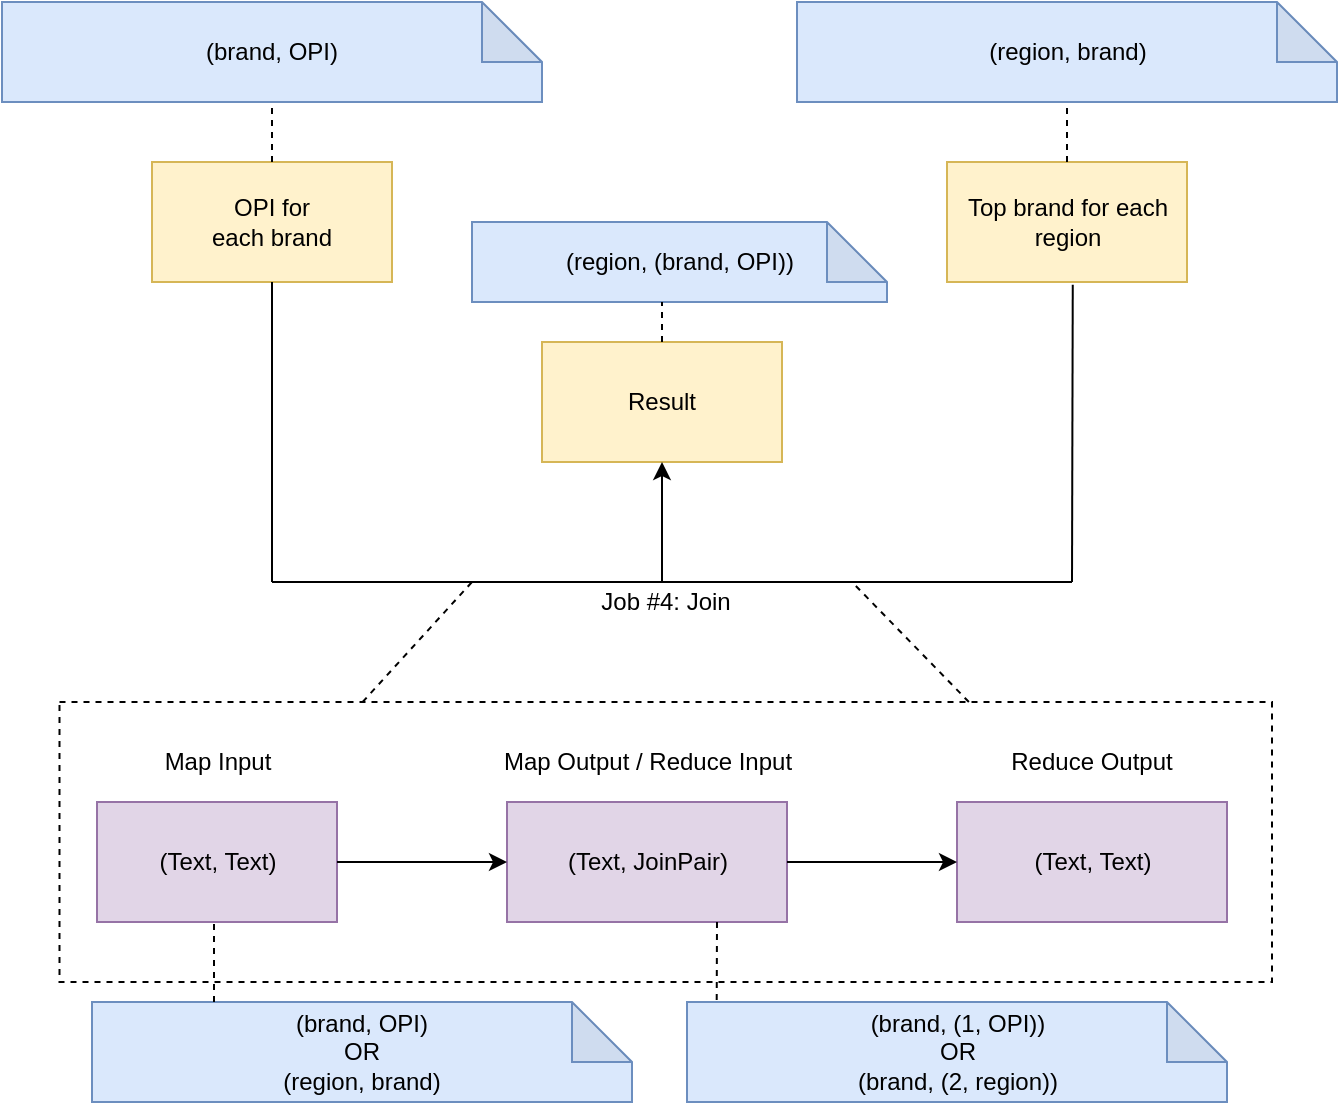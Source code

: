 <mxfile version="13.0.1" type="device"><diagram id="2D3mWReUGT6MnTmb8Twi" name="Page-1"><mxGraphModel dx="1002" dy="582" grid="1" gridSize="10" guides="1" tooltips="1" connect="1" arrows="1" fold="1" page="1" pageScale="1" pageWidth="827" pageHeight="1169" math="0" shadow="0"><root><mxCell id="0"/><mxCell id="1" parent="0"/><mxCell id="ZTpEHiCkD4bFt6MieXid-1" value="OPI for&lt;br&gt;each brand" style="rounded=0;whiteSpace=wrap;html=1;fillColor=#fff2cc;strokeColor=#d6b656;" parent="1" vertex="1"><mxGeometry x="120" y="130" width="120" height="60" as="geometry"/></mxCell><mxCell id="ZTpEHiCkD4bFt6MieXid-2" value="Result" style="rounded=0;whiteSpace=wrap;html=1;fillColor=#fff2cc;strokeColor=#d6b656;" parent="1" vertex="1"><mxGeometry x="315" y="220" width="120" height="60" as="geometry"/></mxCell><mxCell id="ZTpEHiCkD4bFt6MieXid-5" value="(region, brand)" style="shape=note;whiteSpace=wrap;html=1;backgroundOutline=1;darkOpacity=0.05;fillColor=#dae8fc;strokeColor=#6c8ebf;" parent="1" vertex="1"><mxGeometry x="442.5" y="50" width="270" height="50" as="geometry"/></mxCell><mxCell id="ZTpEHiCkD4bFt6MieXid-9" value="(Text, Text)" style="rounded=0;whiteSpace=wrap;html=1;fillColor=#e1d5e7;strokeColor=#9673a6;" parent="1" vertex="1"><mxGeometry x="92.5" y="450" width="120" height="60" as="geometry"/></mxCell><mxCell id="ZTpEHiCkD4bFt6MieXid-10" value="(Text, JoinPair)" style="rounded=0;whiteSpace=wrap;html=1;fillColor=#e1d5e7;strokeColor=#9673a6;" parent="1" vertex="1"><mxGeometry x="297.5" y="450" width="140" height="60" as="geometry"/></mxCell><mxCell id="ZTpEHiCkD4bFt6MieXid-11" value="(Text, Text)" style="rounded=0;whiteSpace=wrap;html=1;fillColor=#e1d5e7;strokeColor=#9673a6;" parent="1" vertex="1"><mxGeometry x="522.5" y="450" width="135" height="60" as="geometry"/></mxCell><mxCell id="ZTpEHiCkD4bFt6MieXid-12" value="Map Input" style="text;html=1;strokeColor=none;fillColor=none;align=center;verticalAlign=middle;whiteSpace=wrap;rounded=0;" parent="1" vertex="1"><mxGeometry x="117.5" y="420" width="70" height="20" as="geometry"/></mxCell><mxCell id="ZTpEHiCkD4bFt6MieXid-13" value="Map Output / Reduce Input" style="text;html=1;strokeColor=none;fillColor=none;align=center;verticalAlign=middle;whiteSpace=wrap;rounded=0;" parent="1" vertex="1"><mxGeometry x="292.5" y="420" width="150" height="20" as="geometry"/></mxCell><mxCell id="ZTpEHiCkD4bFt6MieXid-14" value="Reduce Output" style="text;html=1;strokeColor=none;fillColor=none;align=center;verticalAlign=middle;whiteSpace=wrap;rounded=0;" parent="1" vertex="1"><mxGeometry x="545" y="420" width="90" height="20" as="geometry"/></mxCell><mxCell id="ZTpEHiCkD4bFt6MieXid-15" value="" style="endArrow=classic;html=1;exitX=1;exitY=0.5;exitDx=0;exitDy=0;entryX=0;entryY=0.5;entryDx=0;entryDy=0;" parent="1" source="ZTpEHiCkD4bFt6MieXid-9" target="ZTpEHiCkD4bFt6MieXid-10" edge="1"><mxGeometry width="50" height="50" relative="1" as="geometry"><mxPoint x="187.5" y="610" as="sourcePoint"/><mxPoint x="237.5" y="560" as="targetPoint"/></mxGeometry></mxCell><mxCell id="ZTpEHiCkD4bFt6MieXid-16" value="" style="endArrow=classic;html=1;exitX=1;exitY=0.5;exitDx=0;exitDy=0;entryX=0;entryY=0.5;entryDx=0;entryDy=0;" parent="1" source="ZTpEHiCkD4bFt6MieXid-10" target="ZTpEHiCkD4bFt6MieXid-11" edge="1"><mxGeometry width="50" height="50" relative="1" as="geometry"><mxPoint x="457.5" y="590" as="sourcePoint"/><mxPoint x="507.5" y="540" as="targetPoint"/></mxGeometry></mxCell><mxCell id="3K3LBtcUlX6fPkXOwAz3-1" value="(brand, OPI)" style="shape=note;whiteSpace=wrap;html=1;backgroundOutline=1;darkOpacity=0.05;fillColor=#dae8fc;strokeColor=#6c8ebf;" parent="1" vertex="1"><mxGeometry x="45" y="50" width="270" height="50" as="geometry"/></mxCell><mxCell id="U8uo-qNs-d60qCdLvui4-1" value="Top brand for each region" style="rounded=0;whiteSpace=wrap;html=1;fillColor=#fff2cc;strokeColor=#d6b656;" parent="1" vertex="1"><mxGeometry x="517.5" y="130" width="120" height="60" as="geometry"/></mxCell><mxCell id="U8uo-qNs-d60qCdLvui4-3" value="" style="endArrow=none;html=1;" parent="1" edge="1"><mxGeometry width="50" height="50" relative="1" as="geometry"><mxPoint x="180" y="340" as="sourcePoint"/><mxPoint x="580" y="340" as="targetPoint"/></mxGeometry></mxCell><mxCell id="U8uo-qNs-d60qCdLvui4-4" value="" style="endArrow=classic;html=1;entryX=0.5;entryY=1;entryDx=0;entryDy=0;" parent="1" target="ZTpEHiCkD4bFt6MieXid-2" edge="1"><mxGeometry width="50" height="50" relative="1" as="geometry"><mxPoint x="375" y="340" as="sourcePoint"/><mxPoint x="280" y="260" as="targetPoint"/></mxGeometry></mxCell><mxCell id="U8uo-qNs-d60qCdLvui4-5" value="" style="endArrow=none;html=1;entryX=0.5;entryY=1;entryDx=0;entryDy=0;" parent="1" target="ZTpEHiCkD4bFt6MieXid-1" edge="1"><mxGeometry width="50" height="50" relative="1" as="geometry"><mxPoint x="180" y="340" as="sourcePoint"/><mxPoint x="210" y="230" as="targetPoint"/></mxGeometry></mxCell><mxCell id="U8uo-qNs-d60qCdLvui4-6" value="" style="endArrow=none;html=1;entryX=0.524;entryY=1.022;entryDx=0;entryDy=0;entryPerimeter=0;" parent="1" target="U8uo-qNs-d60qCdLvui4-1" edge="1"><mxGeometry width="50" height="50" relative="1" as="geometry"><mxPoint x="580" y="340" as="sourcePoint"/><mxPoint x="580" y="200" as="targetPoint"/></mxGeometry></mxCell><mxCell id="U8uo-qNs-d60qCdLvui4-7" value="" style="endArrow=none;dashed=1;html=1;exitX=0.5;exitY=0;exitDx=0;exitDy=0;entryX=0.5;entryY=1;entryDx=0;entryDy=0;entryPerimeter=0;" parent="1" source="ZTpEHiCkD4bFt6MieXid-1" target="3K3LBtcUlX6fPkXOwAz3-1" edge="1"><mxGeometry width="50" height="50" relative="1" as="geometry"><mxPoint x="250" y="190" as="sourcePoint"/><mxPoint x="300" y="140" as="targetPoint"/></mxGeometry></mxCell><mxCell id="U8uo-qNs-d60qCdLvui4-8" value="" style="endArrow=none;dashed=1;html=1;exitX=0.5;exitY=0;exitDx=0;exitDy=0;entryX=0.5;entryY=1;entryDx=0;entryDy=0;entryPerimeter=0;" parent="1" source="U8uo-qNs-d60qCdLvui4-1" target="ZTpEHiCkD4bFt6MieXid-5" edge="1"><mxGeometry width="50" height="50" relative="1" as="geometry"><mxPoint x="380" y="170" as="sourcePoint"/><mxPoint x="578" y="100" as="targetPoint"/></mxGeometry></mxCell><mxCell id="U8uo-qNs-d60qCdLvui4-9" value="(region, (brand, OPI))" style="shape=note;whiteSpace=wrap;html=1;backgroundOutline=1;darkOpacity=0.05;fillColor=#dae8fc;strokeColor=#6c8ebf;" parent="1" vertex="1"><mxGeometry x="280" y="160" width="207.5" height="40" as="geometry"/></mxCell><mxCell id="U8uo-qNs-d60qCdLvui4-10" value="" style="endArrow=none;dashed=1;html=1;exitX=0.5;exitY=0;exitDx=0;exitDy=0;" parent="1" source="ZTpEHiCkD4bFt6MieXid-2" edge="1"><mxGeometry width="50" height="50" relative="1" as="geometry"><mxPoint x="230" y="290" as="sourcePoint"/><mxPoint x="375" y="200" as="targetPoint"/></mxGeometry></mxCell><mxCell id="U8uo-qNs-d60qCdLvui4-12" value="" style="endArrow=none;dashed=1;html=1;exitX=0.25;exitY=0;exitDx=0;exitDy=0;" parent="1" edge="1"><mxGeometry width="50" height="50" relative="1" as="geometry"><mxPoint x="225.312" y="400" as="sourcePoint"/><mxPoint x="280" y="340" as="targetPoint"/></mxGeometry></mxCell><mxCell id="U8uo-qNs-d60qCdLvui4-13" value="" style="endArrow=none;dashed=1;html=1;exitX=0.75;exitY=0;exitDx=0;exitDy=0;" parent="1" edge="1"><mxGeometry width="50" height="50" relative="1" as="geometry"><mxPoint x="528.438" y="400" as="sourcePoint"/><mxPoint x="470" y="340" as="targetPoint"/></mxGeometry></mxCell><mxCell id="U8uo-qNs-d60qCdLvui4-14" value="Job #4: Join" style="text;html=1;strokeColor=none;fillColor=none;align=center;verticalAlign=middle;whiteSpace=wrap;rounded=0;dashed=1;" parent="1" vertex="1"><mxGeometry x="336.88" y="340" width="80" height="20" as="geometry"/></mxCell><mxCell id="PBh3_C1NSZxwepPljgTk-1" value="(brand, OPI)&lt;br&gt;OR&lt;br&gt;(region, brand)" style="shape=note;whiteSpace=wrap;html=1;backgroundOutline=1;darkOpacity=0.05;fillColor=#dae8fc;strokeColor=#6c8ebf;" vertex="1" parent="1"><mxGeometry x="90" y="550" width="270" height="50" as="geometry"/></mxCell><mxCell id="PBh3_C1NSZxwepPljgTk-2" value="(brand, (1, OPI))&lt;br&gt;OR&lt;br&gt;(brand, (2, region))" style="shape=note;whiteSpace=wrap;html=1;backgroundOutline=1;darkOpacity=0.05;fillColor=#dae8fc;strokeColor=#6c8ebf;" vertex="1" parent="1"><mxGeometry x="387.5" y="550" width="270" height="50" as="geometry"/></mxCell><mxCell id="PBh3_C1NSZxwepPljgTk-4" value="" style="endArrow=none;dashed=1;html=1;" edge="1" parent="1"><mxGeometry width="50" height="50" relative="1" as="geometry"><mxPoint x="151" y="550" as="sourcePoint"/><mxPoint x="151" y="510" as="targetPoint"/></mxGeometry></mxCell><mxCell id="PBh3_C1NSZxwepPljgTk-7" value="" style="endArrow=none;dashed=1;html=1;exitX=0.75;exitY=1;exitDx=0;exitDy=0;entryX=0.055;entryY=0.012;entryDx=0;entryDy=0;entryPerimeter=0;" edge="1" parent="1" source="ZTpEHiCkD4bFt6MieXid-10" target="PBh3_C1NSZxwepPljgTk-2"><mxGeometry width="50" height="50" relative="1" as="geometry"><mxPoint x="430" y="540" as="sourcePoint"/><mxPoint x="480" y="490" as="targetPoint"/></mxGeometry></mxCell><mxCell id="PBh3_C1NSZxwepPljgTk-8" value="" style="rounded=0;whiteSpace=wrap;html=1;dashed=1;fillColor=none;" vertex="1" parent="1"><mxGeometry x="73.75" y="400" width="606.25" height="140" as="geometry"/></mxCell></root></mxGraphModel></diagram></mxfile>